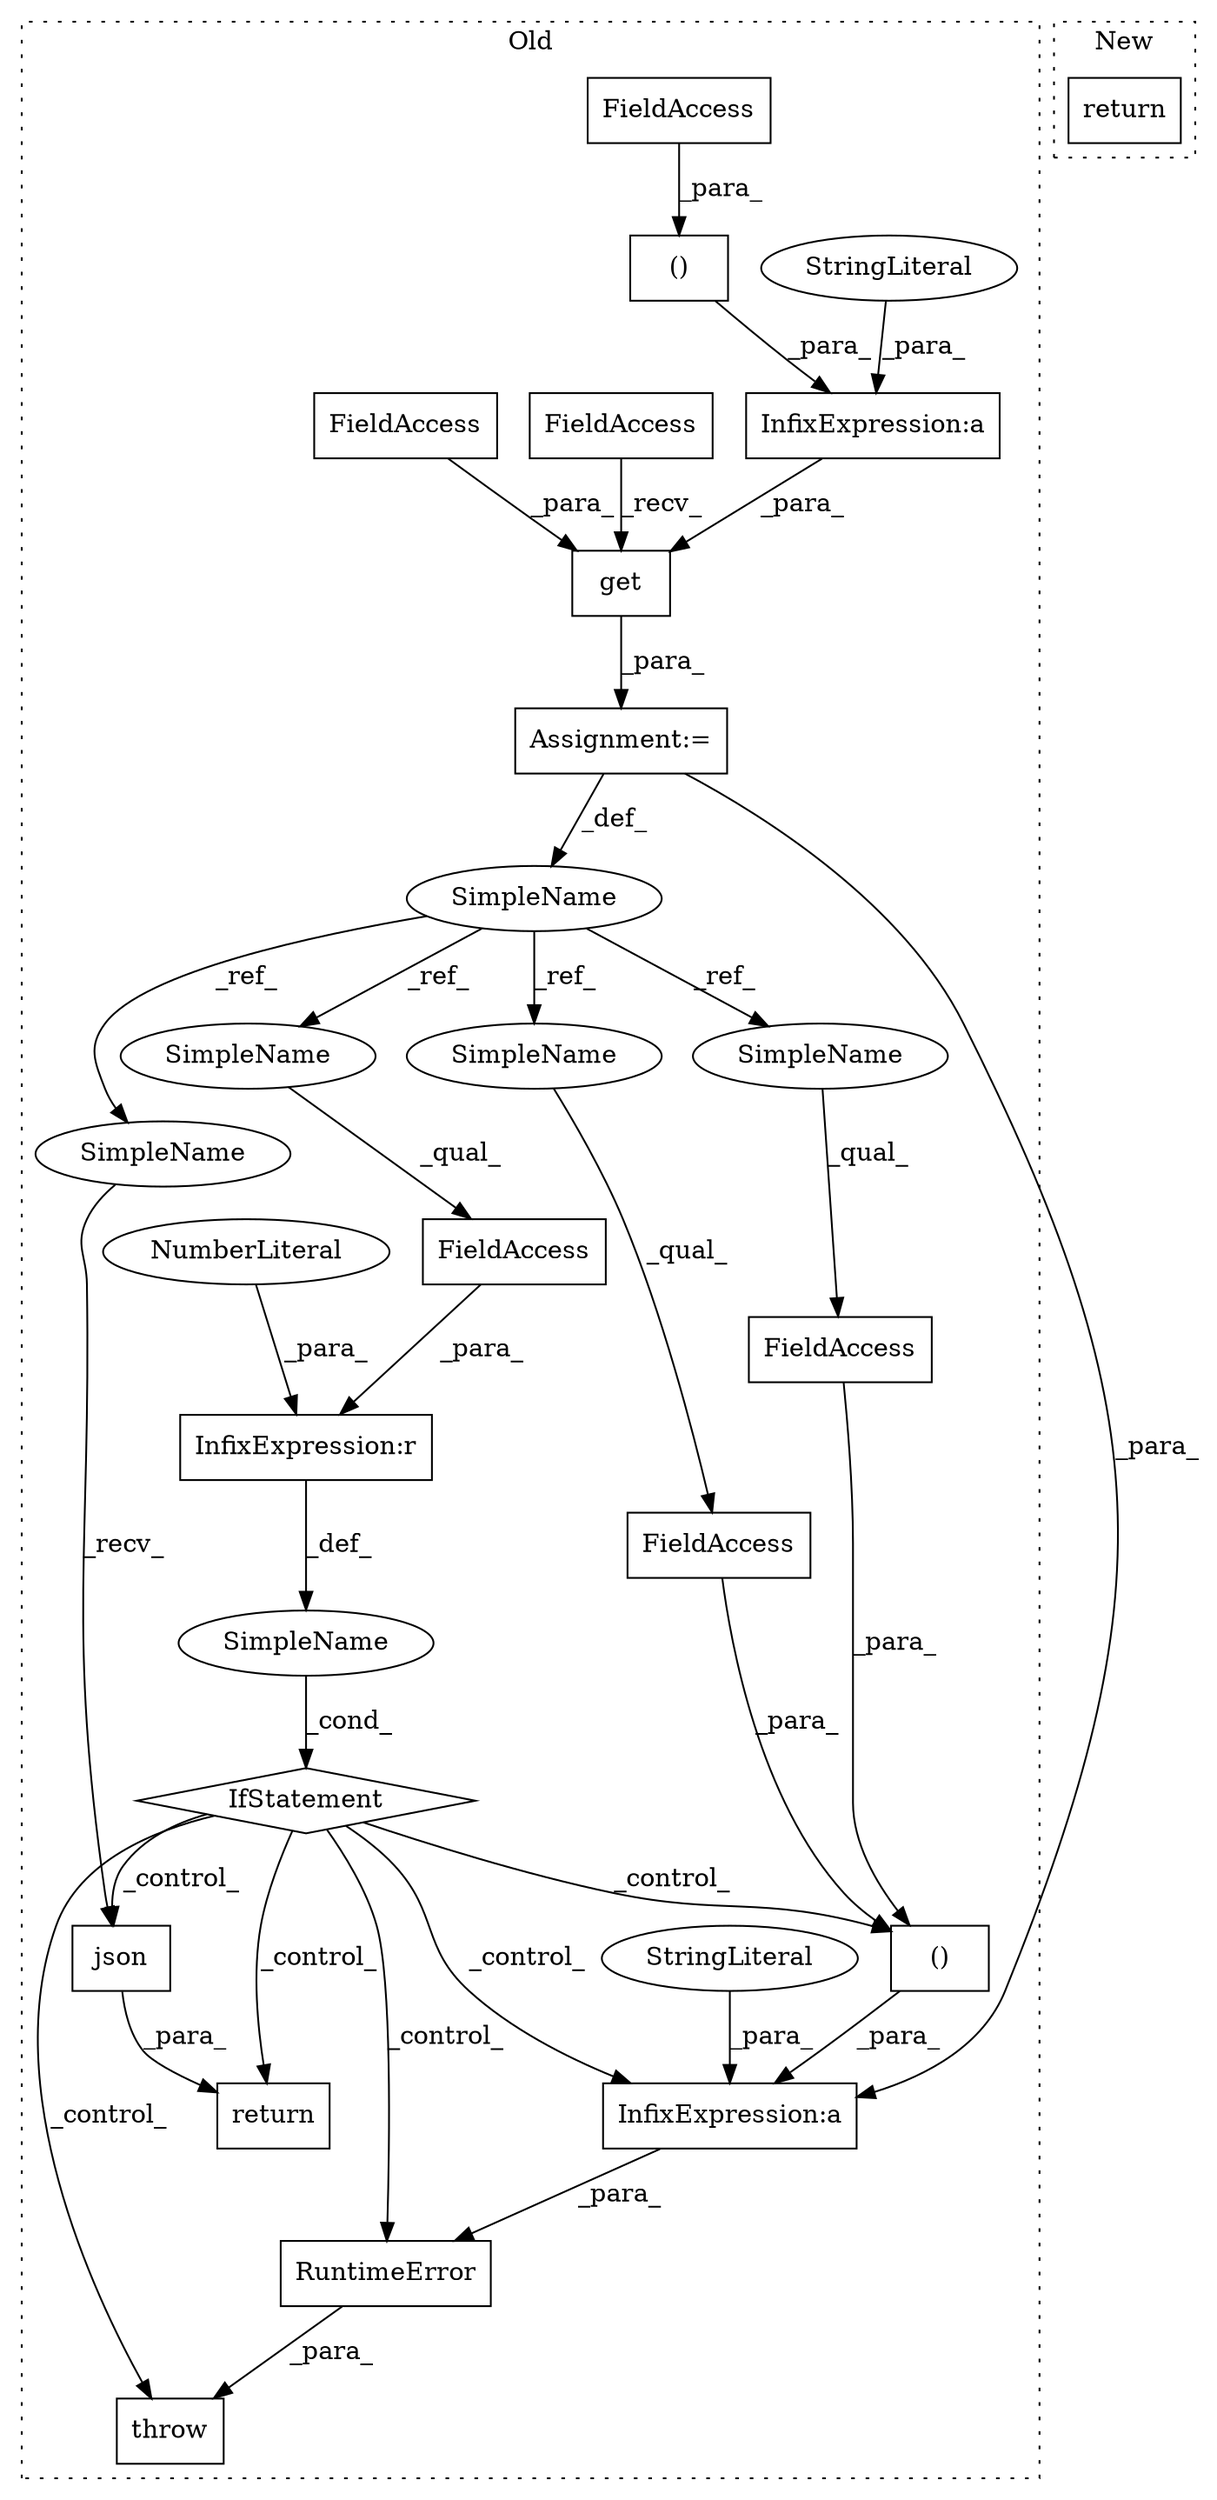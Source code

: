 digraph G {
subgraph cluster0 {
1 [label="RuntimeError" a="32" s="2134,2197" l="13,2" shape="box"];
3 [label="throw" a="53" s="2128" l="6" shape="box"];
4 [label="SimpleName" a="42" s="" l="" shape="ellipse"];
5 [label="IfStatement" a="25" s="2094,2118" l="4,2" shape="diamond"];
6 [label="return" a="41" s="2211" l="7" shape="box"];
7 [label="InfixExpression:r" a="27" s="2111" l="4" shape="box"];
8 [label="FieldAccess" a="22" s="2098" l="13" shape="box"];
9 [label="NumberLiteral" a="34" s="2115" l="3" shape="ellipse"];
10 [label="()" a="106" s="2165" l="32" shape="box"];
11 [label="InfixExpression:a" a="27" s="2041" l="8" shape="box"];
12 [label="InfixExpression:a" a="27" s="2155" l="10" shape="box"];
13 [label="StringLiteral" a="45" s="2147" l="8" shape="ellipse"];
14 [label="StringLiteral" a="45" s="2027" l="14" shape="ellipse"];
15 [label="SimpleName" a="42" s="2008" l="1" shape="ellipse"];
16 [label="FieldAccess" a="22" s="2191" l="6" shape="box"];
17 [label="FieldAccess" a="22" s="2165" l="13" shape="box"];
18 [label="json" a="32" s="2220" l="6" shape="box"];
19 [label="Assignment:=" a="7" s="2009" l="1" shape="box"];
20 [label="()" a="106" s="2049" l="24" shape="box"];
21 [label="FieldAccess" a="22" s="2049" l="8" shape="box"];
22 [label="get" a="32" s="2023,2087" l="4,1" shape="box"];
23 [label="FieldAccess" a="22" s="2010" l="12" shape="box"];
24 [label="FieldAccess" a="22" s="2075" l="12" shape="box"];
25 [label="SimpleName" a="42" s="2165" l="1" shape="ellipse"];
26 [label="SimpleName" a="42" s="2191" l="1" shape="ellipse"];
27 [label="SimpleName" a="42" s="2218" l="1" shape="ellipse"];
28 [label="SimpleName" a="42" s="2098" l="1" shape="ellipse"];
label = "Old";
style="dotted";
}
subgraph cluster1 {
2 [label="return" a="41" s="2955" l="7" shape="box"];
label = "New";
style="dotted";
}
1 -> 3 [label="_para_"];
4 -> 5 [label="_cond_"];
5 -> 18 [label="_control_"];
5 -> 10 [label="_control_"];
5 -> 6 [label="_control_"];
5 -> 1 [label="_control_"];
5 -> 12 [label="_control_"];
5 -> 3 [label="_control_"];
7 -> 4 [label="_def_"];
8 -> 7 [label="_para_"];
9 -> 7 [label="_para_"];
10 -> 12 [label="_para_"];
11 -> 22 [label="_para_"];
12 -> 1 [label="_para_"];
13 -> 12 [label="_para_"];
14 -> 11 [label="_para_"];
15 -> 25 [label="_ref_"];
15 -> 27 [label="_ref_"];
15 -> 28 [label="_ref_"];
15 -> 26 [label="_ref_"];
16 -> 10 [label="_para_"];
17 -> 10 [label="_para_"];
18 -> 6 [label="_para_"];
19 -> 12 [label="_para_"];
19 -> 15 [label="_def_"];
20 -> 11 [label="_para_"];
21 -> 20 [label="_para_"];
22 -> 19 [label="_para_"];
23 -> 22 [label="_recv_"];
24 -> 22 [label="_para_"];
25 -> 17 [label="_qual_"];
26 -> 16 [label="_qual_"];
27 -> 18 [label="_recv_"];
28 -> 8 [label="_qual_"];
}